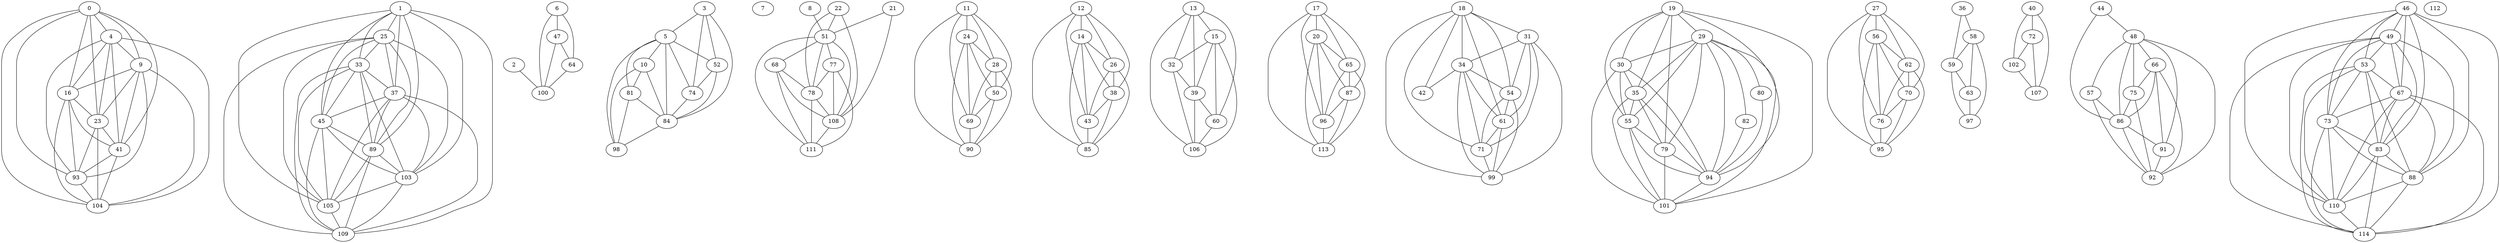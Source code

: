 graph {
	0 -- 4
	0 -- 9
	0 -- 16
	0 -- 23
	0 -- 41
	0 -- 93
	0 -- 104
	1 -- 25
	1 -- 33
	1 -- 37
	1 -- 45
	1 -- 89
	1 -- 103
	1 -- 105
	1 -- 109
	2 -- 100
	3 -- 5
	3 -- 52
	3 -- 74
	3 -- 84
	4 -- 9
	4 -- 16
	4 -- 23
	4 -- 41
	4 -- 93
	4 -- 104
	5 -- 10
	5 -- 52
	5 -- 74
	5 -- 81
	5 -- 84
	5 -- 98
	6 -- 47
	6 -- 64
	6 -- 100
	7
	8 -- 51
	9 -- 16
	9 -- 23
	9 -- 41
	9 -- 93
	9 -- 104
	10 -- 81
	10 -- 84
	10 -- 98
	11 -- 24
	11 -- 28
	11 -- 50
	11 -- 69
	11 -- 90
	12 -- 14
	12 -- 26
	12 -- 38
	12 -- 43
	12 -- 85
	13 -- 15
	13 -- 32
	13 -- 39
	13 -- 60
	13 -- 106
	14 -- 26
	14 -- 38
	14 -- 43
	14 -- 85
	15 -- 32
	15 -- 39
	15 -- 60
	15 -- 106
	16 -- 23
	16 -- 41
	16 -- 93
	16 -- 104
	17 -- 20
	17 -- 65
	17 -- 87
	17 -- 96
	17 -- 113
	18 -- 31
	18 -- 34
	18 -- 42
	18 -- 54
	18 -- 61
	18 -- 71
	18 -- 99
	19 -- 29
	19 -- 30
	19 -- 35
	19 -- 55
	19 -- 79
	19 -- 94
	19 -- 101
	20 -- 65
	20 -- 87
	20 -- 96
	20 -- 113
	21 -- 51
	21 -- 108
	22 -- 51
	22 -- 78
	22 -- 108
	23 -- 41
	23 -- 93
	23 -- 104
	24 -- 28
	24 -- 50
	24 -- 69
	24 -- 90
	25 -- 33
	25 -- 37
	25 -- 45
	25 -- 89
	25 -- 103
	25 -- 105
	25 -- 109
	26 -- 38
	26 -- 43
	26 -- 85
	27 -- 56
	27 -- 62
	27 -- 70
	27 -- 76
	27 -- 95
	28 -- 50
	28 -- 69
	28 -- 90
	29 -- 30
	29 -- 35
	29 -- 55
	29 -- 79
	29 -- 80
	29 -- 82
	29 -- 94
	29 -- 101
	30 -- 35
	30 -- 55
	30 -- 94
	30 -- 101
	31 -- 34
	31 -- 54
	31 -- 61
	31 -- 71
	31 -- 99
	32 -- 39
	32 -- 106
	33 -- 37
	33 -- 45
	33 -- 89
	33 -- 103
	33 -- 105
	33 -- 109
	34 -- 42
	34 -- 54
	34 -- 61
	34 -- 71
	34 -- 99
	35 -- 55
	35 -- 79
	35 -- 94
	35 -- 101
	36 -- 58
	36 -- 59
	37 -- 45
	37 -- 89
	37 -- 103
	37 -- 105
	37 -- 109
	38 -- 43
	38 -- 85
	39 -- 60
	39 -- 106
	40 -- 72
	40 -- 102
	40 -- 107
	41 -- 93
	41 -- 104
	43 -- 85
	44 -- 48
	44 -- 86
	45 -- 89
	45 -- 103
	45 -- 105
	45 -- 109
	46 -- 49
	46 -- 53
	46 -- 67
	46 -- 73
	46 -- 83
	46 -- 88
	46 -- 110
	46 -- 114
	47 -- 64
	47 -- 100
	48 -- 57
	48 -- 66
	48 -- 75
	48 -- 86
	48 -- 91
	48 -- 92
	49 -- 53
	49 -- 67
	49 -- 73
	49 -- 83
	49 -- 88
	49 -- 110
	49 -- 114
	50 -- 69
	50 -- 90
	51 -- 68
	51 -- 77
	51 -- 78
	51 -- 108
	51 -- 111
	52 -- 74
	52 -- 84
	53 -- 67
	53 -- 73
	53 -- 83
	53 -- 88
	53 -- 110
	53 -- 114
	54 -- 61
	54 -- 71
	54 -- 99
	55 -- 79
	55 -- 94
	55 -- 101
	56 -- 62
	56 -- 70
	56 -- 76
	56 -- 95
	57 -- 86
	57 -- 92
	58 -- 59
	58 -- 63
	58 -- 97
	59 -- 63
	59 -- 97
	60 -- 106
	61 -- 71
	61 -- 99
	62 -- 70
	62 -- 76
	62 -- 95
	63 -- 97
	64 -- 100
	65 -- 87
	65 -- 96
	65 -- 113
	66 -- 75
	66 -- 86
	66 -- 91
	66 -- 92
	67 -- 73
	67 -- 83
	67 -- 88
	67 -- 110
	67 -- 114
	68 -- 78
	68 -- 108
	68 -- 111
	69 -- 90
	70 -- 76
	70 -- 95
	71 -- 99
	72 -- 102
	72 -- 107
	73 -- 83
	73 -- 88
	73 -- 110
	73 -- 114
	74 -- 84
	75 -- 86
	75 -- 92
	76 -- 95
	77 -- 78
	77 -- 108
	77 -- 111
	78 -- 108
	78 -- 111
	79 -- 94
	79 -- 101
	80 -- 94
	81 -- 84
	81 -- 98
	82 -- 94
	83 -- 88
	83 -- 110
	83 -- 114
	84 -- 98
	86 -- 91
	86 -- 92
	87 -- 96
	87 -- 113
	88 -- 110
	88 -- 114
	89 -- 103
	89 -- 105
	89 -- 109
	91 -- 92
	93 -- 104
	94 -- 101
	96 -- 113
	102 -- 107
	103 -- 105
	103 -- 109
	105 -- 109
	108 -- 111
	110 -- 114
	112
}
